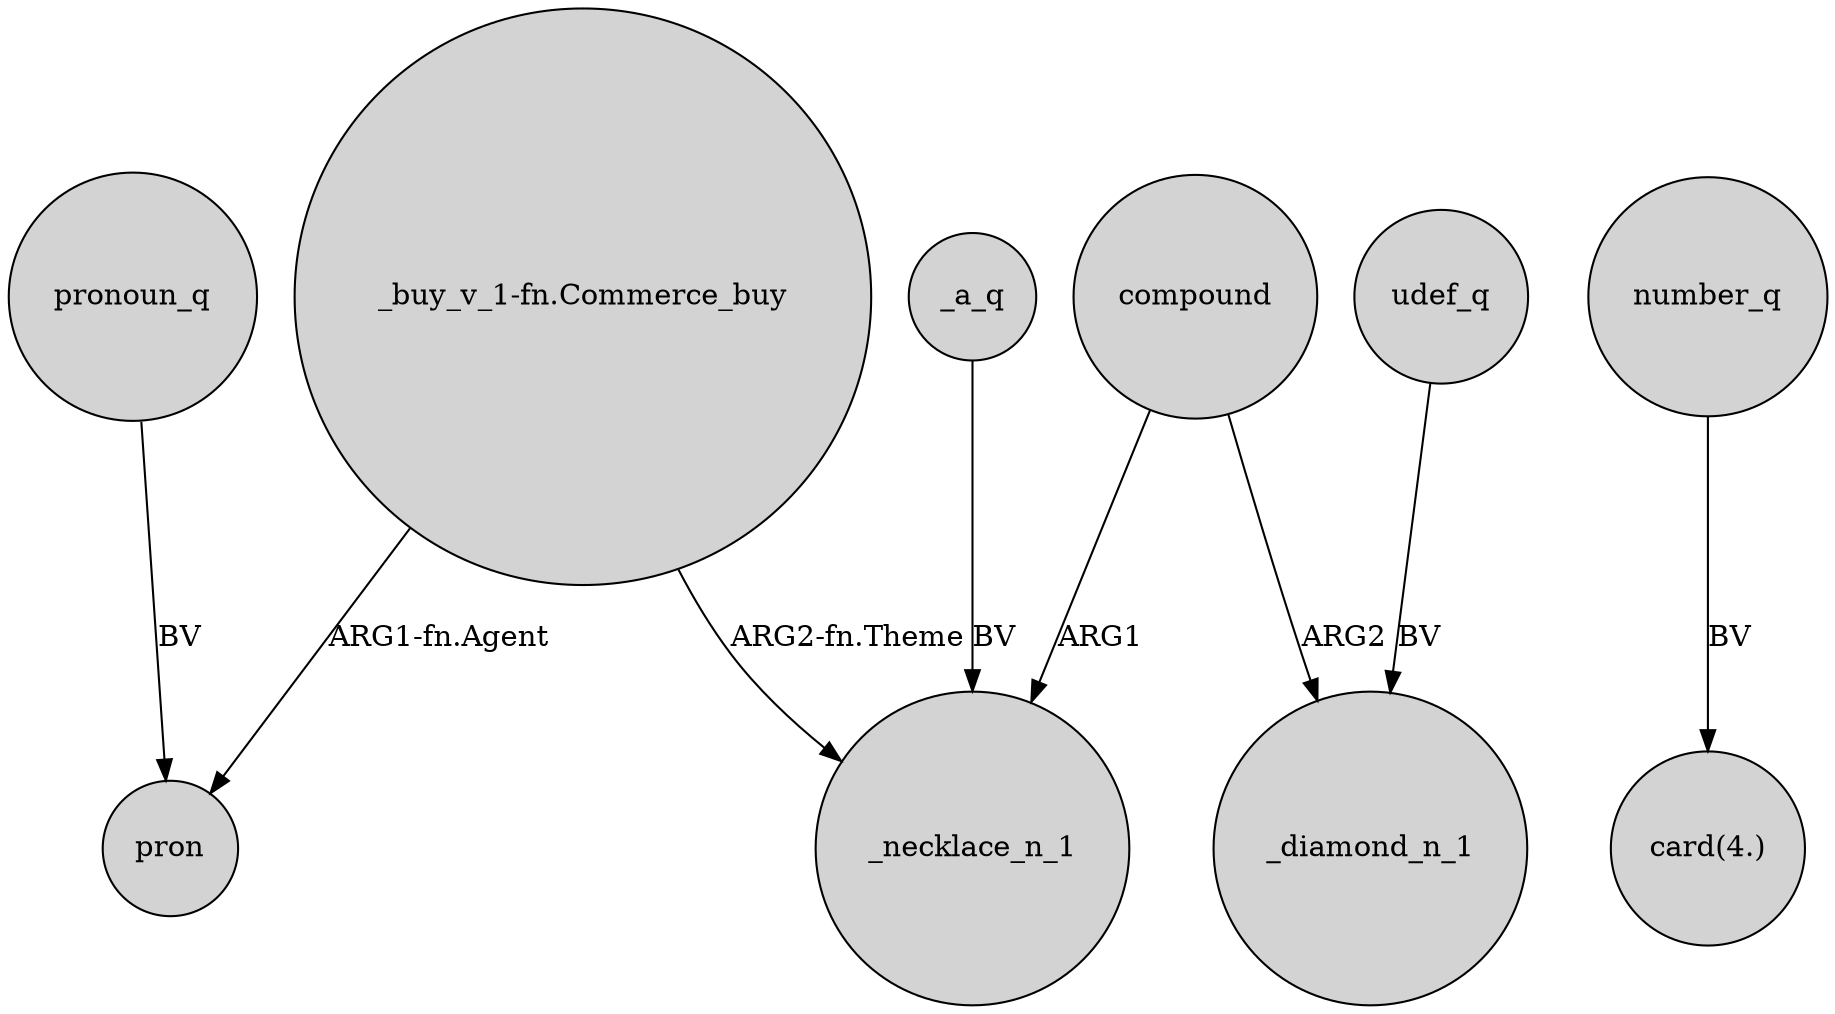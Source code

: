 digraph {
	node [shape=circle style=filled]
	_a_q -> _necklace_n_1 [label=BV]
	udef_q -> _diamond_n_1 [label=BV]
	"_buy_v_1-fn.Commerce_buy" -> _necklace_n_1 [label="ARG2-fn.Theme"]
	compound -> _diamond_n_1 [label=ARG2]
	compound -> _necklace_n_1 [label=ARG1]
	"_buy_v_1-fn.Commerce_buy" -> pron [label="ARG1-fn.Agent"]
	number_q -> "card(4.)" [label=BV]
	pronoun_q -> pron [label=BV]
}
